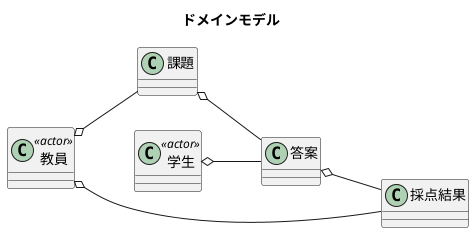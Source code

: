 @startuml

title ドメインモデル

left to right direction

class 教員 << actor >>
class 学生 << actor >>

class 課題
class 答案
class 採点結果

課題 o-- 答案
答案 o-- 採点結果
学生 o-- 答案
教員 o-- 課題
教員 o-- 採点結果

@enduml
